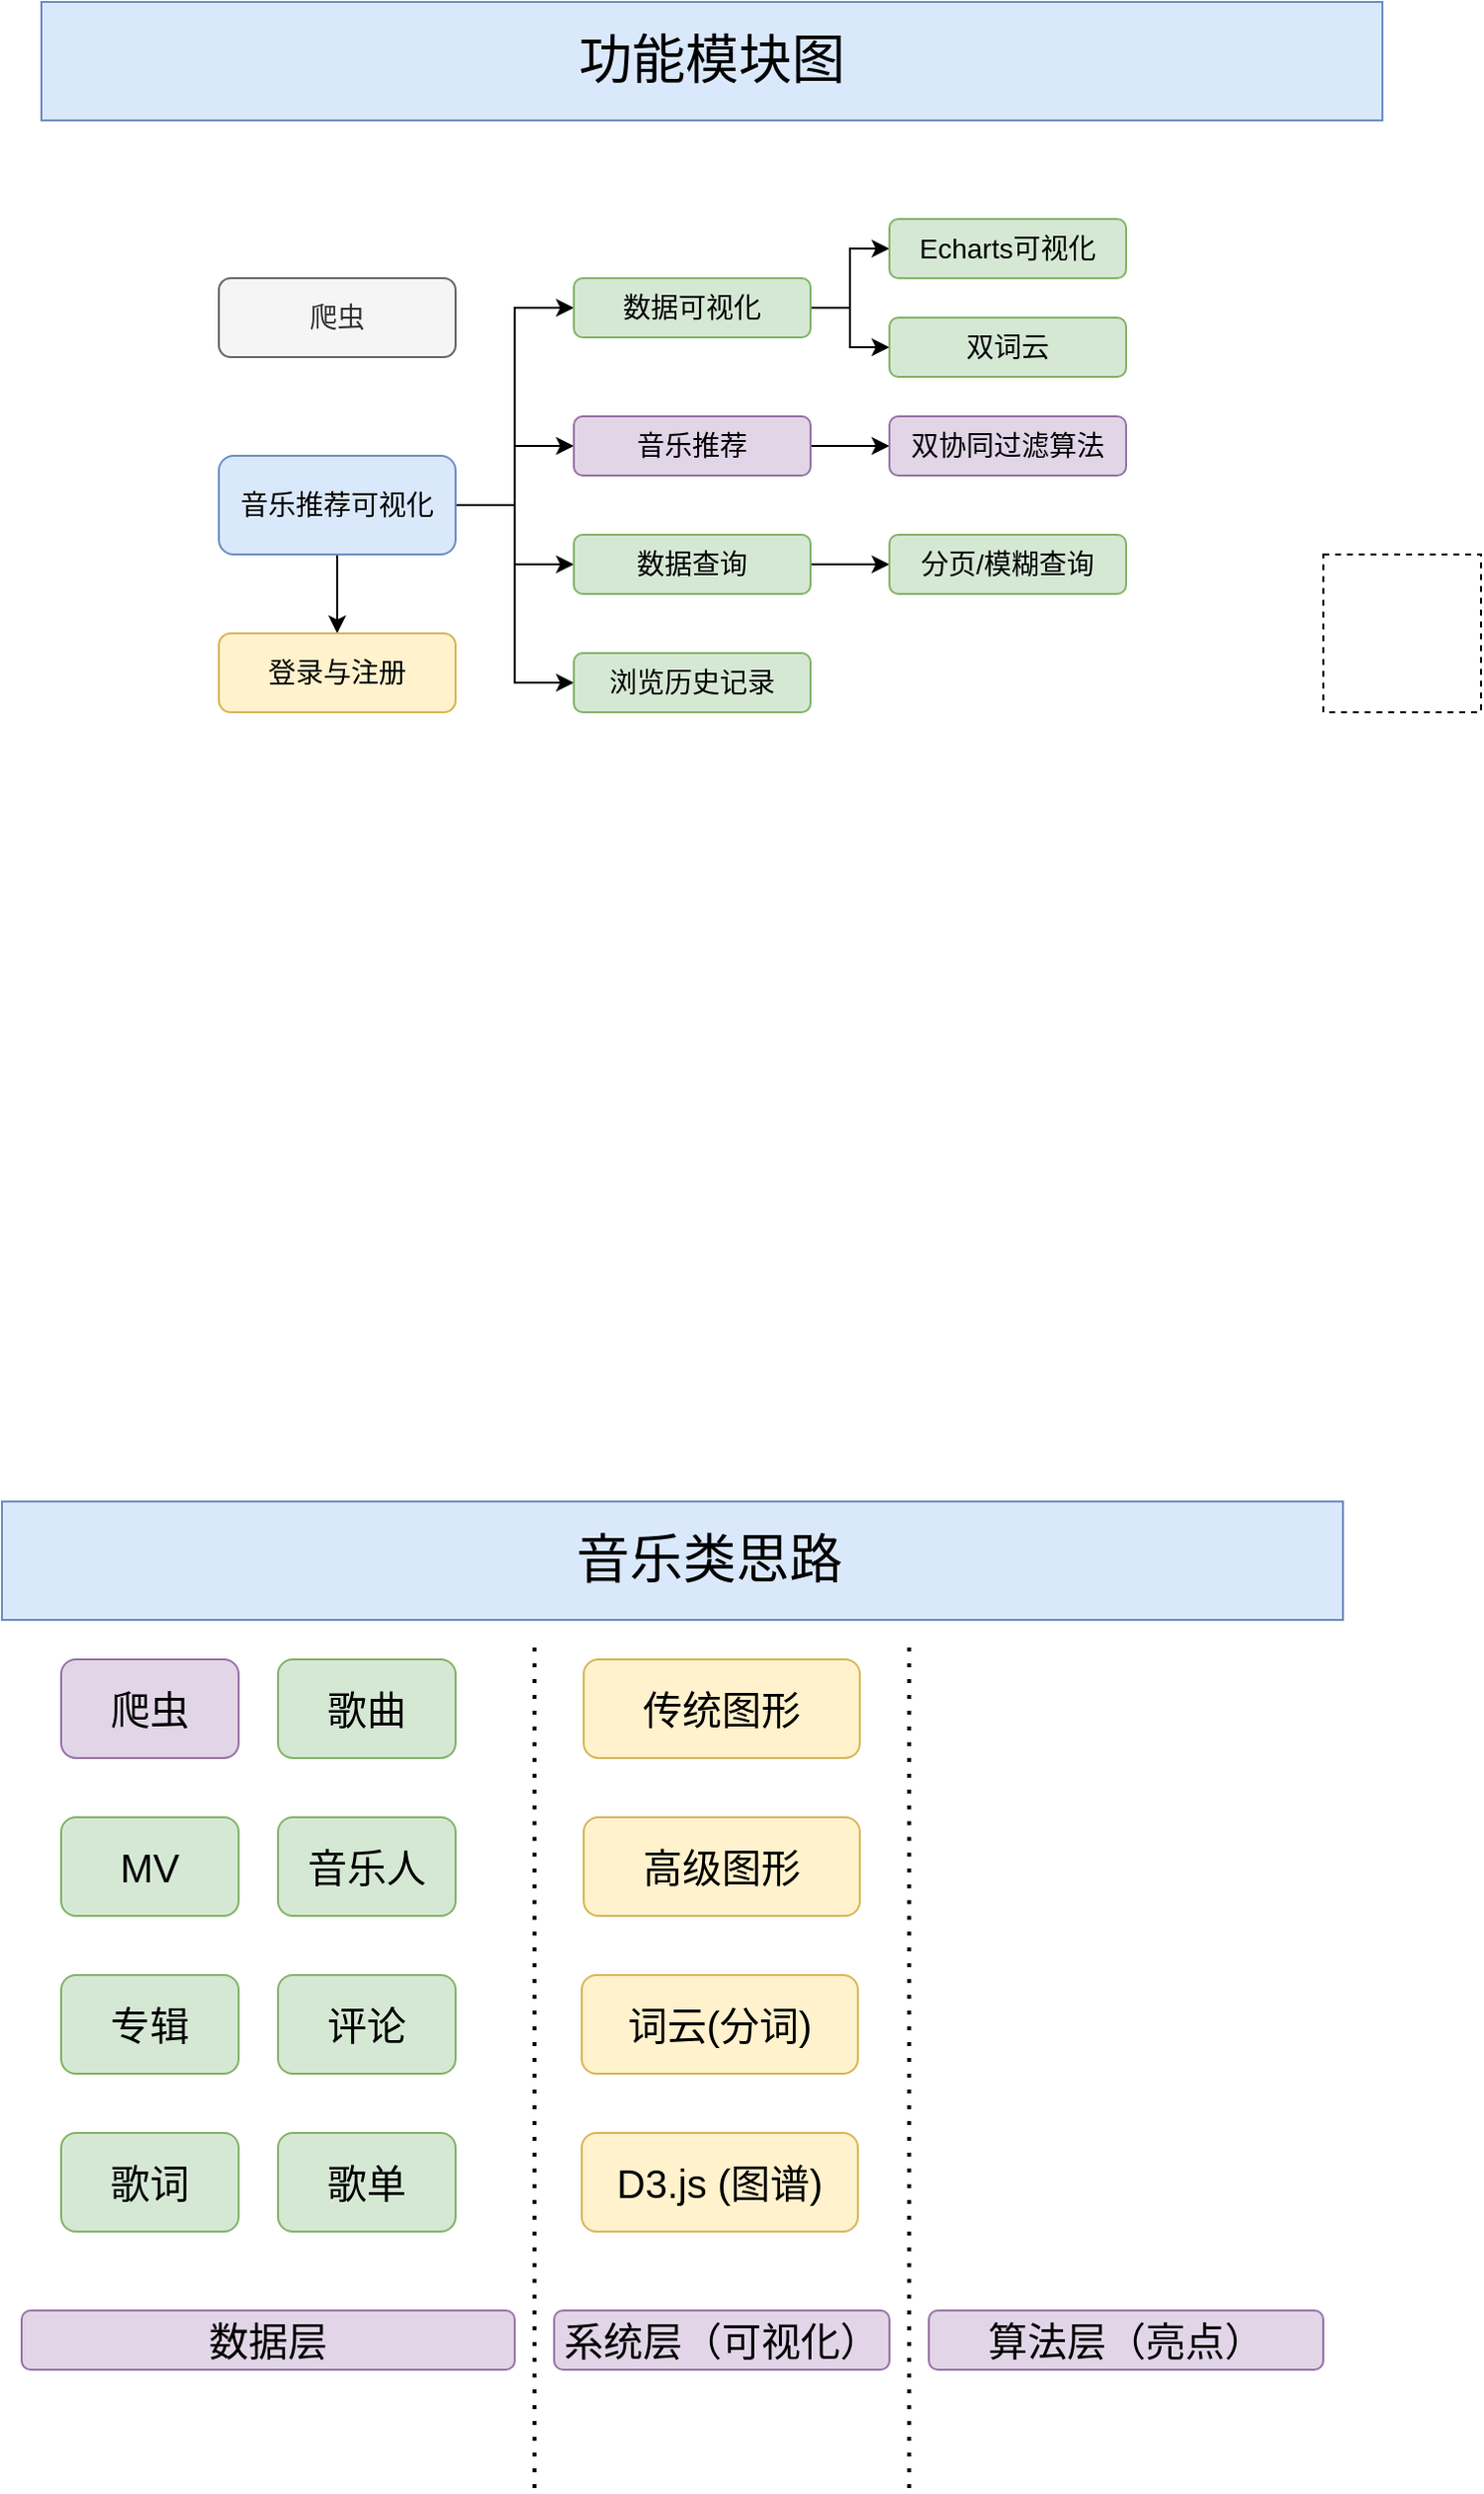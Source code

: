 <mxfile version="20.4.0" type="github">
  <diagram id="gHdGT0hqlNenqPQnGmaF" name="第 1 页">
    <mxGraphModel dx="1038" dy="579" grid="1" gridSize="10" guides="1" tooltips="1" connect="1" arrows="1" fold="1" page="1" pageScale="1" pageWidth="827" pageHeight="1169" math="0" shadow="0">
      <root>
        <mxCell id="0" />
        <mxCell id="1" parent="0" />
        <mxCell id="wtcgkGCjL-V0qk2THGTA-7" value="" style="rounded=0;whiteSpace=wrap;html=1;dashed=1;" vertex="1" parent="1">
          <mxGeometry x="720" y="290" width="80" height="80" as="geometry" />
        </mxCell>
        <mxCell id="UIsmuP5mog6YXnoimDV5-1" value="歌曲" style="rounded=1;whiteSpace=wrap;html=1;fontSize=20;fillColor=#d5e8d4;strokeColor=#82b366;" parent="1" vertex="1">
          <mxGeometry x="190" y="850" width="90" height="50" as="geometry" />
        </mxCell>
        <mxCell id="UIsmuP5mog6YXnoimDV5-3" value="&amp;nbsp; &amp;nbsp; &amp;nbsp;音乐类思路" style="text;html=1;strokeColor=#6c8ebf;fillColor=#dae8fc;align=center;verticalAlign=middle;whiteSpace=wrap;rounded=0;fontSize=27;" parent="1" vertex="1">
          <mxGeometry x="50" y="770" width="680" height="60" as="geometry" />
        </mxCell>
        <mxCell id="UIsmuP5mog6YXnoimDV5-4" value="爬虫" style="rounded=1;whiteSpace=wrap;html=1;fontSize=20;fillColor=#e1d5e7;strokeColor=#9673a6;" parent="1" vertex="1">
          <mxGeometry x="80" y="850" width="90" height="50" as="geometry" />
        </mxCell>
        <mxCell id="UIsmuP5mog6YXnoimDV5-5" value="数据层" style="rounded=1;whiteSpace=wrap;html=1;fontSize=20;fillColor=#e1d5e7;strokeColor=#9673a6;" parent="1" vertex="1">
          <mxGeometry x="60" y="1180" width="250" height="30" as="geometry" />
        </mxCell>
        <mxCell id="UIsmuP5mog6YXnoimDV5-6" value="系统层（可视化）" style="rounded=1;whiteSpace=wrap;html=1;fontSize=20;fillColor=#e1d5e7;strokeColor=#9673a6;" parent="1" vertex="1">
          <mxGeometry x="330" y="1180" width="170" height="30" as="geometry" />
        </mxCell>
        <mxCell id="UIsmuP5mog6YXnoimDV5-7" value="算法层（亮点）" style="rounded=1;whiteSpace=wrap;html=1;fontSize=20;fillColor=#e1d5e7;strokeColor=#9673a6;" parent="1" vertex="1">
          <mxGeometry x="520" y="1180" width="200" height="30" as="geometry" />
        </mxCell>
        <mxCell id="UIsmuP5mog6YXnoimDV5-8" value="" style="endArrow=none;dashed=1;html=1;dashPattern=1 3;strokeWidth=2;rounded=0;fontSize=20;" parent="1" edge="1">
          <mxGeometry width="50" height="50" relative="1" as="geometry">
            <mxPoint x="320" y="1270" as="sourcePoint" />
            <mxPoint x="320" y="840" as="targetPoint" />
          </mxGeometry>
        </mxCell>
        <mxCell id="UIsmuP5mog6YXnoimDV5-9" value="" style="endArrow=none;dashed=1;html=1;dashPattern=1 3;strokeWidth=2;rounded=0;fontSize=20;" parent="1" edge="1">
          <mxGeometry width="50" height="50" relative="1" as="geometry">
            <mxPoint x="510" y="1270" as="sourcePoint" />
            <mxPoint x="510" y="840" as="targetPoint" />
          </mxGeometry>
        </mxCell>
        <mxCell id="6_AVYcbNs08KcEML1Ji8-1" value="功能模块图" style="text;html=1;strokeColor=#6c8ebf;fillColor=#dae8fc;align=center;verticalAlign=middle;whiteSpace=wrap;rounded=0;fontSize=27;" parent="1" vertex="1">
          <mxGeometry x="70" y="10" width="680" height="60" as="geometry" />
        </mxCell>
        <mxCell id="wtcgkGCjL-V0qk2THGTA-8" value="" style="edgeStyle=orthogonalEdgeStyle;rounded=0;orthogonalLoop=1;jettySize=auto;html=1;" edge="1" parent="1" source="6_AVYcbNs08KcEML1Ji8-2" target="wtcgkGCjL-V0qk2THGTA-3">
          <mxGeometry relative="1" as="geometry" />
        </mxCell>
        <mxCell id="wtcgkGCjL-V0qk2THGTA-10" style="edgeStyle=orthogonalEdgeStyle;rounded=0;orthogonalLoop=1;jettySize=auto;html=1;exitX=1;exitY=0.5;exitDx=0;exitDy=0;entryX=0;entryY=0.5;entryDx=0;entryDy=0;" edge="1" parent="1" source="6_AVYcbNs08KcEML1Ji8-2" target="6_AVYcbNs08KcEML1Ji8-4">
          <mxGeometry relative="1" as="geometry" />
        </mxCell>
        <mxCell id="wtcgkGCjL-V0qk2THGTA-11" style="edgeStyle=orthogonalEdgeStyle;rounded=0;orthogonalLoop=1;jettySize=auto;html=1;exitX=1;exitY=0.5;exitDx=0;exitDy=0;entryX=0;entryY=0.5;entryDx=0;entryDy=0;" edge="1" parent="1" source="6_AVYcbNs08KcEML1Ji8-2" target="6_AVYcbNs08KcEML1Ji8-8">
          <mxGeometry relative="1" as="geometry" />
        </mxCell>
        <mxCell id="wtcgkGCjL-V0qk2THGTA-12" style="edgeStyle=orthogonalEdgeStyle;rounded=0;orthogonalLoop=1;jettySize=auto;html=1;exitX=1;exitY=0.5;exitDx=0;exitDy=0;entryX=0;entryY=0.5;entryDx=0;entryDy=0;" edge="1" parent="1" source="6_AVYcbNs08KcEML1Ji8-2" target="6_AVYcbNs08KcEML1Ji8-9">
          <mxGeometry relative="1" as="geometry" />
        </mxCell>
        <mxCell id="wtcgkGCjL-V0qk2THGTA-13" style="edgeStyle=orthogonalEdgeStyle;rounded=0;orthogonalLoop=1;jettySize=auto;html=1;exitX=1;exitY=0.5;exitDx=0;exitDy=0;entryX=0;entryY=0.5;entryDx=0;entryDy=0;" edge="1" parent="1" source="6_AVYcbNs08KcEML1Ji8-2" target="wtcgkGCjL-V0qk2THGTA-2">
          <mxGeometry relative="1" as="geometry" />
        </mxCell>
        <mxCell id="6_AVYcbNs08KcEML1Ji8-2" value="音乐推荐可视化" style="rounded=1;whiteSpace=wrap;html=1;fontSize=14;fillColor=#dae8fc;strokeColor=#6c8ebf;" parent="1" vertex="1">
          <mxGeometry x="160" y="240" width="120" height="50" as="geometry" />
        </mxCell>
        <mxCell id="wtcgkGCjL-V0qk2THGTA-17" style="edgeStyle=orthogonalEdgeStyle;rounded=0;orthogonalLoop=1;jettySize=auto;html=1;exitX=1;exitY=0.5;exitDx=0;exitDy=0;entryX=0;entryY=0.5;entryDx=0;entryDy=0;" edge="1" parent="1" source="6_AVYcbNs08KcEML1Ji8-4" target="wtcgkGCjL-V0qk2THGTA-4">
          <mxGeometry relative="1" as="geometry" />
        </mxCell>
        <mxCell id="wtcgkGCjL-V0qk2THGTA-18" style="edgeStyle=orthogonalEdgeStyle;rounded=0;orthogonalLoop=1;jettySize=auto;html=1;exitX=1;exitY=0.5;exitDx=0;exitDy=0;entryX=0;entryY=0.5;entryDx=0;entryDy=0;" edge="1" parent="1" source="6_AVYcbNs08KcEML1Ji8-4" target="wtcgkGCjL-V0qk2THGTA-5">
          <mxGeometry relative="1" as="geometry" />
        </mxCell>
        <mxCell id="6_AVYcbNs08KcEML1Ji8-4" value="数据可视化" style="rounded=1;whiteSpace=wrap;html=1;fontSize=14;fillColor=#d5e8d4;strokeColor=#82b366;" parent="1" vertex="1">
          <mxGeometry x="340" y="150" width="120" height="30" as="geometry" />
        </mxCell>
        <mxCell id="wtcgkGCjL-V0qk2THGTA-16" style="edgeStyle=orthogonalEdgeStyle;rounded=0;orthogonalLoop=1;jettySize=auto;html=1;exitX=1;exitY=0.5;exitDx=0;exitDy=0;entryX=0;entryY=0.5;entryDx=0;entryDy=0;" edge="1" parent="1" source="6_AVYcbNs08KcEML1Ji8-8" target="wtcgkGCjL-V0qk2THGTA-15">
          <mxGeometry relative="1" as="geometry" />
        </mxCell>
        <mxCell id="6_AVYcbNs08KcEML1Ji8-8" value="音乐推荐" style="rounded=1;whiteSpace=wrap;html=1;fontSize=14;fillColor=#e1d5e7;strokeColor=#9673a6;" parent="1" vertex="1">
          <mxGeometry x="340" y="220" width="120" height="30" as="geometry" />
        </mxCell>
        <mxCell id="wtcgkGCjL-V0qk2THGTA-14" style="edgeStyle=orthogonalEdgeStyle;rounded=0;orthogonalLoop=1;jettySize=auto;html=1;exitX=1;exitY=0.5;exitDx=0;exitDy=0;entryX=0;entryY=0.5;entryDx=0;entryDy=0;" edge="1" parent="1" source="6_AVYcbNs08KcEML1Ji8-9" target="wtcgkGCjL-V0qk2THGTA-6">
          <mxGeometry relative="1" as="geometry" />
        </mxCell>
        <mxCell id="6_AVYcbNs08KcEML1Ji8-9" value="数据查询" style="rounded=1;whiteSpace=wrap;html=1;fontSize=14;fillColor=#d5e8d4;strokeColor=#82b366;" parent="1" vertex="1">
          <mxGeometry x="340" y="280" width="120" height="30" as="geometry" />
        </mxCell>
        <mxCell id="wtcgkGCjL-V0qk2THGTA-2" value="浏览历史记录" style="rounded=1;whiteSpace=wrap;html=1;fontSize=14;fillColor=#d5e8d4;strokeColor=#82b366;" vertex="1" parent="1">
          <mxGeometry x="340" y="340" width="120" height="30" as="geometry" />
        </mxCell>
        <mxCell id="wtcgkGCjL-V0qk2THGTA-3" value="登录与注册" style="rounded=1;whiteSpace=wrap;html=1;fontSize=14;fillColor=#fff2cc;strokeColor=#d6b656;" vertex="1" parent="1">
          <mxGeometry x="160" y="330" width="120" height="40" as="geometry" />
        </mxCell>
        <mxCell id="wtcgkGCjL-V0qk2THGTA-4" value="Echarts可视化" style="rounded=1;whiteSpace=wrap;html=1;fontSize=14;fillColor=#d5e8d4;strokeColor=#82b366;" vertex="1" parent="1">
          <mxGeometry x="500" y="120" width="120" height="30" as="geometry" />
        </mxCell>
        <mxCell id="wtcgkGCjL-V0qk2THGTA-5" value="双词云" style="rounded=1;whiteSpace=wrap;html=1;fontSize=14;fillColor=#d5e8d4;strokeColor=#82b366;" vertex="1" parent="1">
          <mxGeometry x="500" y="170" width="120" height="30" as="geometry" />
        </mxCell>
        <mxCell id="wtcgkGCjL-V0qk2THGTA-6" value="分页/模糊查询" style="rounded=1;whiteSpace=wrap;html=1;fontSize=14;fillColor=#d5e8d4;strokeColor=#82b366;" vertex="1" parent="1">
          <mxGeometry x="500" y="280" width="120" height="30" as="geometry" />
        </mxCell>
        <mxCell id="wtcgkGCjL-V0qk2THGTA-15" value="双协同过滤算法" style="rounded=1;whiteSpace=wrap;html=1;fontSize=14;fillColor=#e1d5e7;strokeColor=#9673a6;" vertex="1" parent="1">
          <mxGeometry x="500" y="220" width="120" height="30" as="geometry" />
        </mxCell>
        <mxCell id="wtcgkGCjL-V0qk2THGTA-19" value="爬虫" style="rounded=1;whiteSpace=wrap;html=1;fontSize=14;fillColor=#f5f5f5;strokeColor=#666666;fontColor=#333333;" vertex="1" parent="1">
          <mxGeometry x="160" y="150" width="120" height="40" as="geometry" />
        </mxCell>
        <mxCell id="wtcgkGCjL-V0qk2THGTA-20" value="MV" style="rounded=1;whiteSpace=wrap;html=1;fontSize=20;fillColor=#d5e8d4;strokeColor=#82b366;" vertex="1" parent="1">
          <mxGeometry x="80" y="930" width="90" height="50" as="geometry" />
        </mxCell>
        <mxCell id="wtcgkGCjL-V0qk2THGTA-21" value="音乐人" style="rounded=1;whiteSpace=wrap;html=1;fontSize=20;fillColor=#d5e8d4;strokeColor=#82b366;" vertex="1" parent="1">
          <mxGeometry x="190" y="930" width="90" height="50" as="geometry" />
        </mxCell>
        <mxCell id="wtcgkGCjL-V0qk2THGTA-22" value="专辑" style="rounded=1;whiteSpace=wrap;html=1;fontSize=20;fillColor=#d5e8d4;strokeColor=#82b366;" vertex="1" parent="1">
          <mxGeometry x="80" y="1010" width="90" height="50" as="geometry" />
        </mxCell>
        <mxCell id="wtcgkGCjL-V0qk2THGTA-23" value="评论" style="rounded=1;whiteSpace=wrap;html=1;fontSize=20;fillColor=#d5e8d4;strokeColor=#82b366;" vertex="1" parent="1">
          <mxGeometry x="190" y="1010" width="90" height="50" as="geometry" />
        </mxCell>
        <mxCell id="wtcgkGCjL-V0qk2THGTA-24" value="歌词" style="rounded=1;whiteSpace=wrap;html=1;fontSize=20;fillColor=#d5e8d4;strokeColor=#82b366;" vertex="1" parent="1">
          <mxGeometry x="80" y="1090" width="90" height="50" as="geometry" />
        </mxCell>
        <mxCell id="wtcgkGCjL-V0qk2THGTA-25" value="歌单" style="rounded=1;whiteSpace=wrap;html=1;fontSize=20;fillColor=#d5e8d4;strokeColor=#82b366;" vertex="1" parent="1">
          <mxGeometry x="190" y="1090" width="90" height="50" as="geometry" />
        </mxCell>
        <mxCell id="wtcgkGCjL-V0qk2THGTA-26" value="词云(分词)" style="rounded=1;whiteSpace=wrap;html=1;fontSize=20;fillColor=#fff2cc;strokeColor=#d6b656;" vertex="1" parent="1">
          <mxGeometry x="344" y="1010" width="140" height="50" as="geometry" />
        </mxCell>
        <mxCell id="wtcgkGCjL-V0qk2THGTA-27" value="D3.js (图谱)" style="rounded=1;whiteSpace=wrap;html=1;fontSize=20;fillColor=#fff2cc;strokeColor=#d6b656;" vertex="1" parent="1">
          <mxGeometry x="344" y="1090" width="140" height="50" as="geometry" />
        </mxCell>
        <mxCell id="wtcgkGCjL-V0qk2THGTA-28" value="高级图形" style="rounded=1;whiteSpace=wrap;html=1;fontSize=20;fillColor=#fff2cc;strokeColor=#d6b656;" vertex="1" parent="1">
          <mxGeometry x="345" y="930" width="140" height="50" as="geometry" />
        </mxCell>
        <mxCell id="wtcgkGCjL-V0qk2THGTA-30" value="传统图形" style="rounded=1;whiteSpace=wrap;html=1;fontSize=20;fillColor=#fff2cc;strokeColor=#d6b656;" vertex="1" parent="1">
          <mxGeometry x="345" y="850" width="140" height="50" as="geometry" />
        </mxCell>
      </root>
    </mxGraphModel>
  </diagram>
</mxfile>
